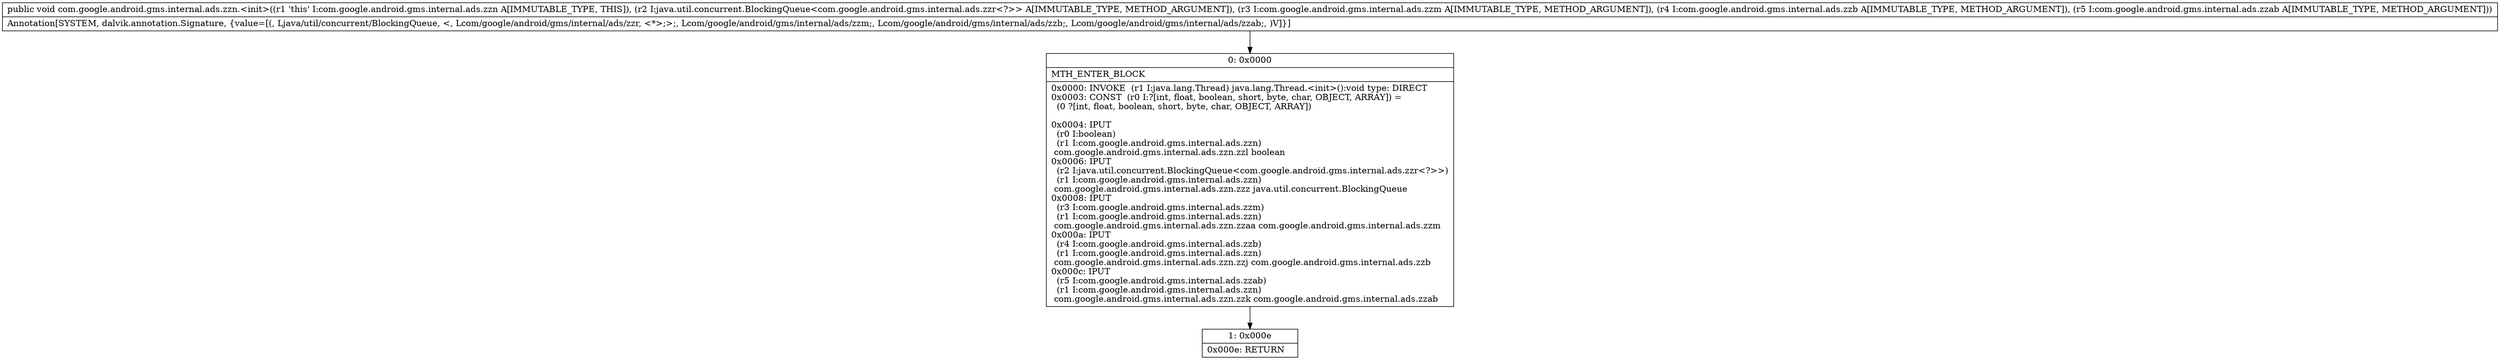 digraph "CFG forcom.google.android.gms.internal.ads.zzn.\<init\>(Ljava\/util\/concurrent\/BlockingQueue;Lcom\/google\/android\/gms\/internal\/ads\/zzm;Lcom\/google\/android\/gms\/internal\/ads\/zzb;Lcom\/google\/android\/gms\/internal\/ads\/zzab;)V" {
Node_0 [shape=record,label="{0\:\ 0x0000|MTH_ENTER_BLOCK\l|0x0000: INVOKE  (r1 I:java.lang.Thread) java.lang.Thread.\<init\>():void type: DIRECT \l0x0003: CONST  (r0 I:?[int, float, boolean, short, byte, char, OBJECT, ARRAY]) = \l  (0 ?[int, float, boolean, short, byte, char, OBJECT, ARRAY])\l \l0x0004: IPUT  \l  (r0 I:boolean)\l  (r1 I:com.google.android.gms.internal.ads.zzn)\l com.google.android.gms.internal.ads.zzn.zzl boolean \l0x0006: IPUT  \l  (r2 I:java.util.concurrent.BlockingQueue\<com.google.android.gms.internal.ads.zzr\<?\>\>)\l  (r1 I:com.google.android.gms.internal.ads.zzn)\l com.google.android.gms.internal.ads.zzn.zzz java.util.concurrent.BlockingQueue \l0x0008: IPUT  \l  (r3 I:com.google.android.gms.internal.ads.zzm)\l  (r1 I:com.google.android.gms.internal.ads.zzn)\l com.google.android.gms.internal.ads.zzn.zzaa com.google.android.gms.internal.ads.zzm \l0x000a: IPUT  \l  (r4 I:com.google.android.gms.internal.ads.zzb)\l  (r1 I:com.google.android.gms.internal.ads.zzn)\l com.google.android.gms.internal.ads.zzn.zzj com.google.android.gms.internal.ads.zzb \l0x000c: IPUT  \l  (r5 I:com.google.android.gms.internal.ads.zzab)\l  (r1 I:com.google.android.gms.internal.ads.zzn)\l com.google.android.gms.internal.ads.zzn.zzk com.google.android.gms.internal.ads.zzab \l}"];
Node_1 [shape=record,label="{1\:\ 0x000e|0x000e: RETURN   \l}"];
MethodNode[shape=record,label="{public void com.google.android.gms.internal.ads.zzn.\<init\>((r1 'this' I:com.google.android.gms.internal.ads.zzn A[IMMUTABLE_TYPE, THIS]), (r2 I:java.util.concurrent.BlockingQueue\<com.google.android.gms.internal.ads.zzr\<?\>\> A[IMMUTABLE_TYPE, METHOD_ARGUMENT]), (r3 I:com.google.android.gms.internal.ads.zzm A[IMMUTABLE_TYPE, METHOD_ARGUMENT]), (r4 I:com.google.android.gms.internal.ads.zzb A[IMMUTABLE_TYPE, METHOD_ARGUMENT]), (r5 I:com.google.android.gms.internal.ads.zzab A[IMMUTABLE_TYPE, METHOD_ARGUMENT]))  | Annotation[SYSTEM, dalvik.annotation.Signature, \{value=[(, Ljava\/util\/concurrent\/BlockingQueue, \<, Lcom\/google\/android\/gms\/internal\/ads\/zzr, \<*\>;\>;, Lcom\/google\/android\/gms\/internal\/ads\/zzm;, Lcom\/google\/android\/gms\/internal\/ads\/zzb;, Lcom\/google\/android\/gms\/internal\/ads\/zzab;, )V]\}]\l}"];
MethodNode -> Node_0;
Node_0 -> Node_1;
}

